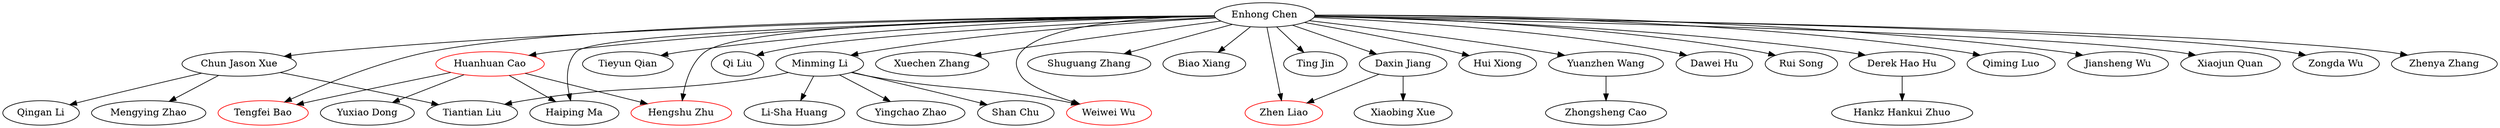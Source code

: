 strict digraph G{
"Chun Jason Xue" -> "Qingan Li"
"Huanhuan Cao" -> "Tengfei Bao"
"Enhong Chen" -> "Zhen Liao"
"Enhong Chen" -> "Tieyun Qian"
"Huanhuan Cao" -> "Haiping Ma"
"Enhong Chen" -> "Huanhuan Cao"
"Enhong Chen" -> "Qi Liu"
"Huanhuan Cao" -> "Hengshu Zhu"
"Enhong Chen" -> "Chun Jason Xue"
"Enhong Chen" -> "Xuechen Zhang"
"Enhong Chen" -> "Minming Li"
"Enhong Chen" -> "Shuguang Zhang"
"Minming Li" -> "Tiantian Liu"
"Enhong Chen" -> "Biao Xiang"
"Enhong Chen" -> "Daxin Jiang"
"Enhong Chen" -> "Ting Jin"
"Minming Li" -> "Weiwei Wu"
"Enhong Chen" -> "Tengfei Bao"
"Enhong Chen" -> "Hui Xiong"
"Huanhuan Cao" -> "Yuxiao Dong"
"Enhong Chen" -> "Weiwei Wu"
"Enhong Chen" -> "Yuanzhen Wang"
"Enhong Chen" -> "Dawei Hu"
"Minming Li" -> "Li-Sha Huang"
"Enhong Chen" -> "Rui Song"
"Chun Jason Xue" -> "Tiantian Liu"
"Enhong Chen" -> "Derek Hao Hu"
"Enhong Chen" -> "Qiming Luo"
"Enhong Chen" -> "Haiping Ma"
"Derek Hao Hu" -> "Hankz Hankui Zhuo"
"Chun Jason Xue" -> "Mengying Zhao"
"Enhong Chen" -> "Jiansheng Wu"
"Enhong Chen" -> "Hengshu Zhu"
"Minming Li" -> "Yingchao Zhao"
"Enhong Chen" -> "Xiaojun Quan"
"Daxin Jiang" -> "Zhen Liao"
"Minming Li" -> "Shan Chu"
"Enhong Chen" -> "Zongda Wu"
"Yuanzhen Wang" -> "Zhongsheng Cao"
"Enhong Chen" -> "Zhenya Zhang"
"Daxin Jiang" -> "Xiaobing Xue"
"Tengfei Bao" [color = red]"Zhen Liao" [color = red]"Weiwei Wu" [color = red]"Huanhuan Cao" [color = red]"Hengshu Zhu" [color = red]}